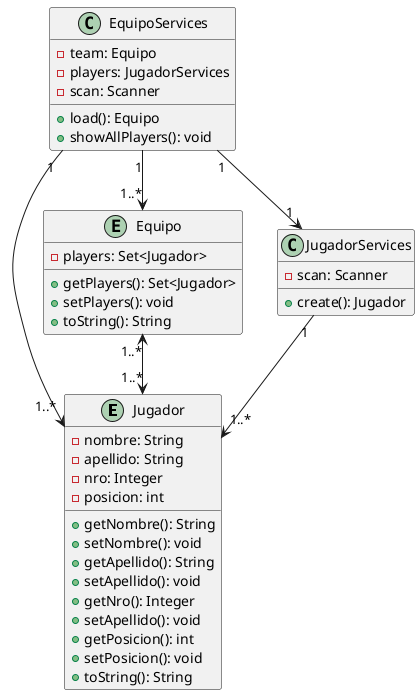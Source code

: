 @startuml jugador

entity Jugador {
    - nombre: String
    - apellido: String
    - nro: Integer
    - posicion: int
    + getNombre(): String
    + setNombre(): void
    + getApellido(): String
    + setApellido(): void
    + getNro(): Integer
    + setApellido(): void
    + getPosicion(): int
    + setPosicion(): void
    + toString(): String
}

entity Equipo {
    - players: Set<Jugador> 
    + getPlayers(): Set<Jugador>
    + setPlayers(): void    
    + toString(): String
}

class JugadorServices {
    - scan: Scanner 
    + create(): Jugador
}

class EquipoServices {
    - team: Equipo
    - players: JugadorServices
    - scan: Scanner
    + load(): Equipo
    + showAllPlayers(): void   
}

EquipoServices "1" --> "1..*" Equipo
EquipoServices "1" --> "1" JugadorServices  
EquipoServices "1" --> "1..*" Jugador
Equipo "1..*" <--> "1..*" Jugador
JugadorServices "1" --> "1..*" Jugador

@enduml